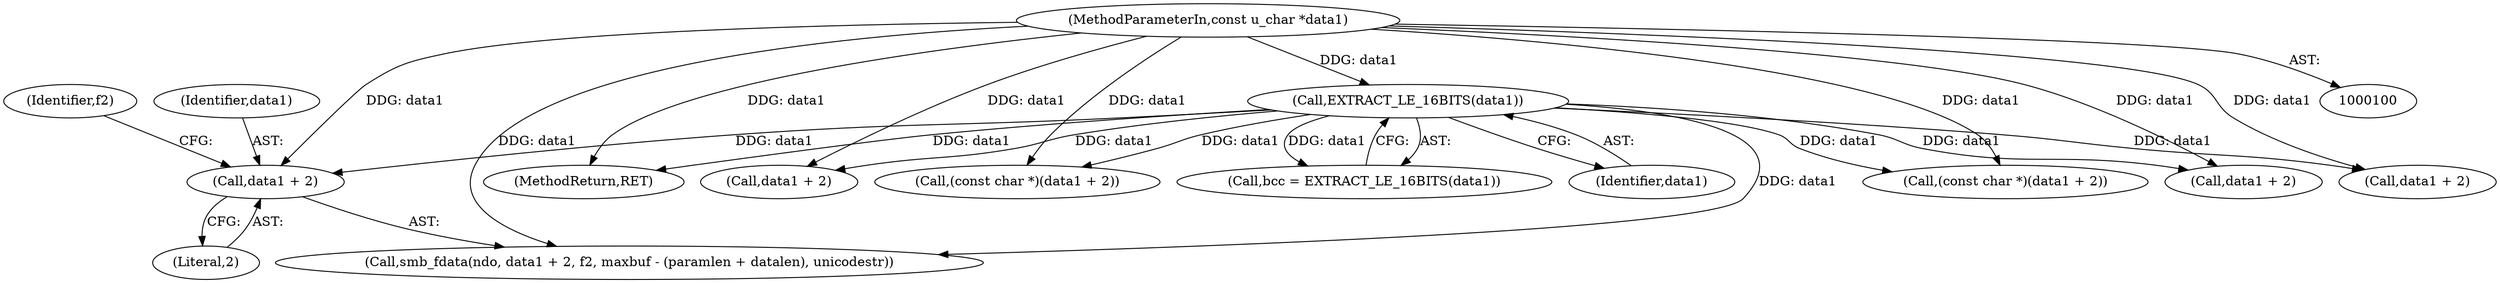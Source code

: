 digraph "0_tcpdump_96480ab95308cd9234b4f09b175ebf60e17792c6@pointer" {
"1000276" [label="(Call,data1 + 2)"];
"1000261" [label="(Call,EXTRACT_LE_16BITS(data1))"];
"1000103" [label="(MethodParameterIn,const u_char *data1)"];
"1000364" [label="(MethodReturn,RET)"];
"1000300" [label="(Call,data1 + 2)"];
"1000259" [label="(Call,bcc = EXTRACT_LE_16BITS(data1))"];
"1000288" [label="(Call,data1 + 2)"];
"1000298" [label="(Call,(const char *)(data1 + 2))"];
"1000317" [label="(Call,(const char *)(data1 + 2))"];
"1000103" [label="(MethodParameterIn,const u_char *data1)"];
"1000278" [label="(Literal,2)"];
"1000279" [label="(Identifier,f2)"];
"1000261" [label="(Call,EXTRACT_LE_16BITS(data1))"];
"1000277" [label="(Identifier,data1)"];
"1000276" [label="(Call,data1 + 2)"];
"1000319" [label="(Call,data1 + 2)"];
"1000274" [label="(Call,smb_fdata(ndo, data1 + 2, f2, maxbuf - (paramlen + datalen), unicodestr))"];
"1000262" [label="(Identifier,data1)"];
"1000276" -> "1000274"  [label="AST: "];
"1000276" -> "1000278"  [label="CFG: "];
"1000277" -> "1000276"  [label="AST: "];
"1000278" -> "1000276"  [label="AST: "];
"1000279" -> "1000276"  [label="CFG: "];
"1000261" -> "1000276"  [label="DDG: data1"];
"1000103" -> "1000276"  [label="DDG: data1"];
"1000261" -> "1000259"  [label="AST: "];
"1000261" -> "1000262"  [label="CFG: "];
"1000262" -> "1000261"  [label="AST: "];
"1000259" -> "1000261"  [label="CFG: "];
"1000261" -> "1000364"  [label="DDG: data1"];
"1000261" -> "1000259"  [label="DDG: data1"];
"1000103" -> "1000261"  [label="DDG: data1"];
"1000261" -> "1000274"  [label="DDG: data1"];
"1000261" -> "1000288"  [label="DDG: data1"];
"1000261" -> "1000298"  [label="DDG: data1"];
"1000261" -> "1000300"  [label="DDG: data1"];
"1000261" -> "1000317"  [label="DDG: data1"];
"1000261" -> "1000319"  [label="DDG: data1"];
"1000103" -> "1000100"  [label="AST: "];
"1000103" -> "1000364"  [label="DDG: data1"];
"1000103" -> "1000274"  [label="DDG: data1"];
"1000103" -> "1000288"  [label="DDG: data1"];
"1000103" -> "1000298"  [label="DDG: data1"];
"1000103" -> "1000300"  [label="DDG: data1"];
"1000103" -> "1000317"  [label="DDG: data1"];
"1000103" -> "1000319"  [label="DDG: data1"];
}
